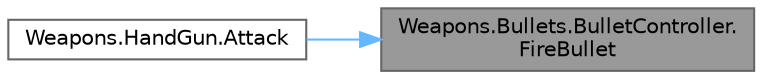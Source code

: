 digraph "Weapons.Bullets.BulletController.FireBullet"
{
 // LATEX_PDF_SIZE
  bgcolor="transparent";
  edge [fontname=Helvetica,fontsize=10,labelfontname=Helvetica,labelfontsize=10];
  node [fontname=Helvetica,fontsize=10,shape=box,height=0.2,width=0.4];
  rankdir="RL";
  Node1 [id="Node000001",label="Weapons.Bullets.BulletController.\lFireBullet",height=0.2,width=0.4,color="gray40", fillcolor="grey60", style="filled", fontcolor="black",tooltip="弾発射"];
  Node1 -> Node2 [id="edge1_Node000001_Node000002",dir="back",color="steelblue1",style="solid",tooltip=" "];
  Node2 [id="Node000002",label="Weapons.HandGun.Attack",height=0.2,width=0.4,color="grey40", fillcolor="white", style="filled",URL="$classWeapons_1_1HandGun.html#aeeb5d6a659441441b6dbebcd14253442",tooltip=" "];
}
